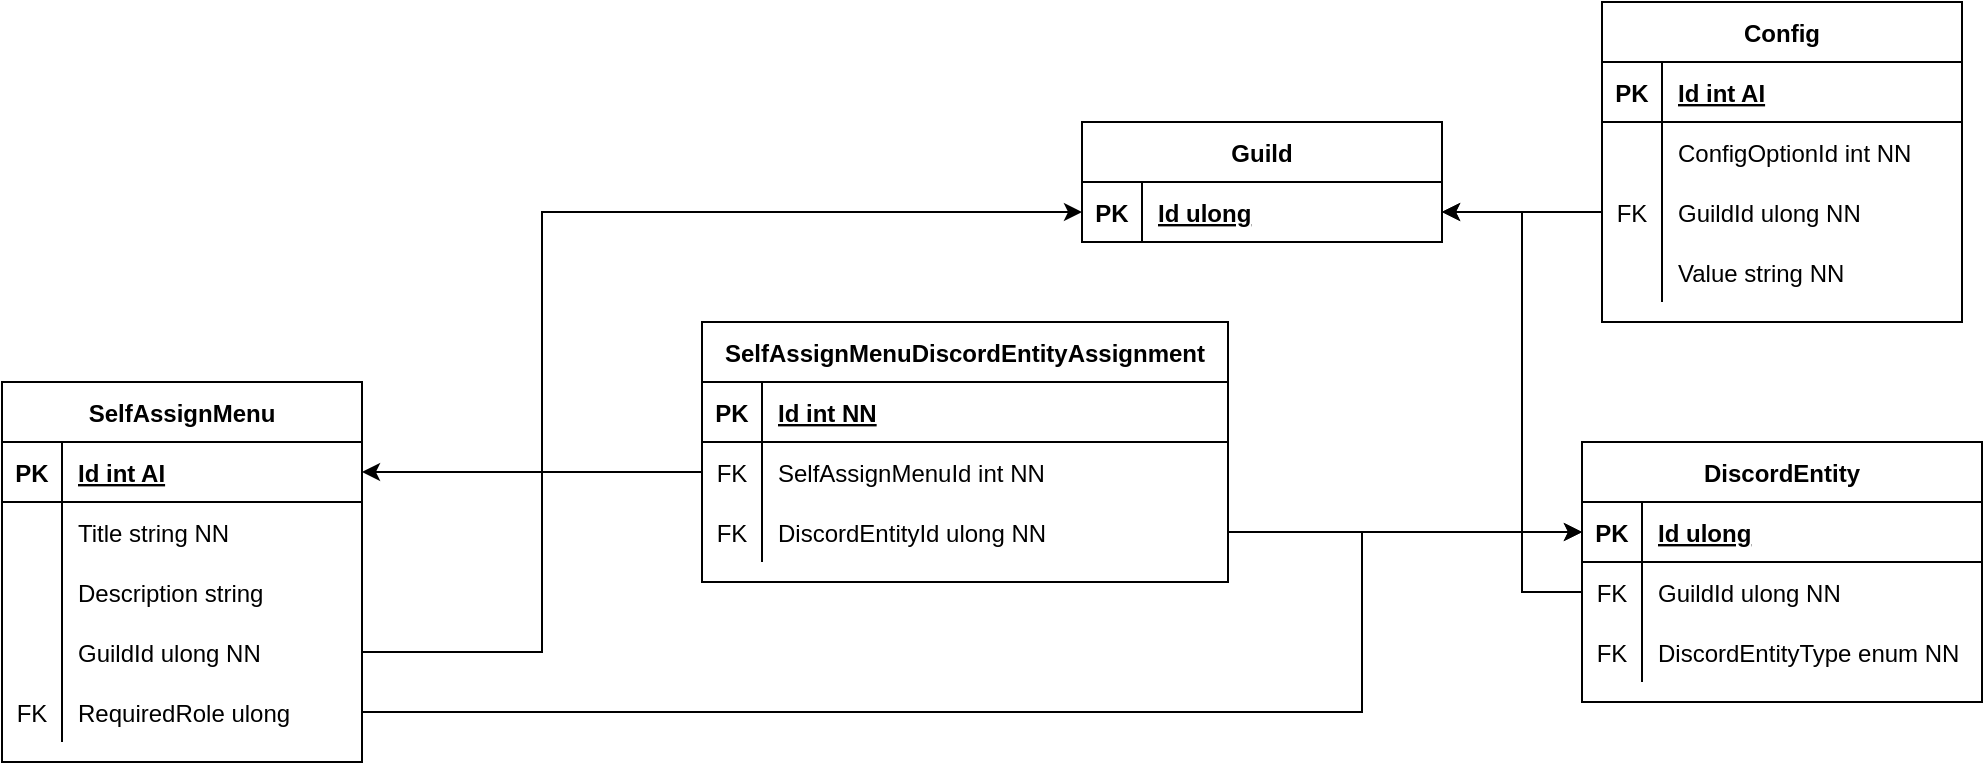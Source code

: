 <mxfile version="17.4.2" type="device"><diagram id="PxPILi505xvLM3nMYWuL" name="Page-1"><mxGraphModel dx="2381" dy="1190" grid="1" gridSize="10" guides="1" tooltips="1" connect="1" arrows="1" fold="1" page="1" pageScale="1" pageWidth="827" pageHeight="1169" math="0" shadow="0"><root><mxCell id="0"/><mxCell id="1" parent="0"/><mxCell id="9kSIPz4FLPbEJWa8mITh-1" value="Guild" style="shape=table;startSize=30;container=1;collapsible=1;childLayout=tableLayout;fixedRows=1;rowLines=0;fontStyle=1;align=center;resizeLast=1;" parent="1" vertex="1"><mxGeometry x="80" y="280" width="180" height="60" as="geometry"/></mxCell><mxCell id="9kSIPz4FLPbEJWa8mITh-2" value="" style="shape=partialRectangle;collapsible=0;dropTarget=0;pointerEvents=0;fillColor=none;top=0;left=0;bottom=1;right=0;points=[[0,0.5],[1,0.5]];portConstraint=eastwest;" parent="9kSIPz4FLPbEJWa8mITh-1" vertex="1"><mxGeometry y="30" width="180" height="30" as="geometry"/></mxCell><mxCell id="9kSIPz4FLPbEJWa8mITh-3" value="PK" style="shape=partialRectangle;connectable=0;fillColor=none;top=0;left=0;bottom=0;right=0;fontStyle=1;overflow=hidden;" parent="9kSIPz4FLPbEJWa8mITh-2" vertex="1"><mxGeometry width="30" height="30" as="geometry"><mxRectangle width="30" height="30" as="alternateBounds"/></mxGeometry></mxCell><mxCell id="9kSIPz4FLPbEJWa8mITh-4" value="Id ulong" style="shape=partialRectangle;connectable=0;fillColor=none;top=0;left=0;bottom=0;right=0;align=left;spacingLeft=6;fontStyle=5;overflow=hidden;" parent="9kSIPz4FLPbEJWa8mITh-2" vertex="1"><mxGeometry x="30" width="150" height="30" as="geometry"><mxRectangle width="150" height="30" as="alternateBounds"/></mxGeometry></mxCell><mxCell id="9kSIPz4FLPbEJWa8mITh-14" value="Config" style="shape=table;startSize=30;container=1;collapsible=1;childLayout=tableLayout;fixedRows=1;rowLines=0;fontStyle=1;align=center;resizeLast=1;" parent="1" vertex="1"><mxGeometry x="340" y="220" width="180" height="160" as="geometry"/></mxCell><mxCell id="9kSIPz4FLPbEJWa8mITh-15" value="" style="shape=partialRectangle;collapsible=0;dropTarget=0;pointerEvents=0;fillColor=none;top=0;left=0;bottom=1;right=0;points=[[0,0.5],[1,0.5]];portConstraint=eastwest;" parent="9kSIPz4FLPbEJWa8mITh-14" vertex="1"><mxGeometry y="30" width="180" height="30" as="geometry"/></mxCell><mxCell id="9kSIPz4FLPbEJWa8mITh-16" value="PK" style="shape=partialRectangle;connectable=0;fillColor=none;top=0;left=0;bottom=0;right=0;fontStyle=1;overflow=hidden;" parent="9kSIPz4FLPbEJWa8mITh-15" vertex="1"><mxGeometry width="30" height="30" as="geometry"><mxRectangle width="30" height="30" as="alternateBounds"/></mxGeometry></mxCell><mxCell id="9kSIPz4FLPbEJWa8mITh-17" value="Id int AI" style="shape=partialRectangle;connectable=0;fillColor=none;top=0;left=0;bottom=0;right=0;align=left;spacingLeft=6;fontStyle=5;overflow=hidden;" parent="9kSIPz4FLPbEJWa8mITh-15" vertex="1"><mxGeometry x="30" width="150" height="30" as="geometry"><mxRectangle width="150" height="30" as="alternateBounds"/></mxGeometry></mxCell><mxCell id="9kSIPz4FLPbEJWa8mITh-18" value="" style="shape=partialRectangle;collapsible=0;dropTarget=0;pointerEvents=0;fillColor=none;top=0;left=0;bottom=0;right=0;points=[[0,0.5],[1,0.5]];portConstraint=eastwest;" parent="9kSIPz4FLPbEJWa8mITh-14" vertex="1"><mxGeometry y="60" width="180" height="30" as="geometry"/></mxCell><mxCell id="9kSIPz4FLPbEJWa8mITh-19" value="" style="shape=partialRectangle;connectable=0;fillColor=none;top=0;left=0;bottom=0;right=0;editable=1;overflow=hidden;" parent="9kSIPz4FLPbEJWa8mITh-18" vertex="1"><mxGeometry width="30" height="30" as="geometry"><mxRectangle width="30" height="30" as="alternateBounds"/></mxGeometry></mxCell><mxCell id="9kSIPz4FLPbEJWa8mITh-20" value="ConfigOptionId int NN" style="shape=partialRectangle;connectable=0;fillColor=none;top=0;left=0;bottom=0;right=0;align=left;spacingLeft=6;overflow=hidden;" parent="9kSIPz4FLPbEJWa8mITh-18" vertex="1"><mxGeometry x="30" width="150" height="30" as="geometry"><mxRectangle width="150" height="30" as="alternateBounds"/></mxGeometry></mxCell><mxCell id="9kSIPz4FLPbEJWa8mITh-21" value="" style="shape=partialRectangle;collapsible=0;dropTarget=0;pointerEvents=0;fillColor=none;top=0;left=0;bottom=0;right=0;points=[[0,0.5],[1,0.5]];portConstraint=eastwest;" parent="9kSIPz4FLPbEJWa8mITh-14" vertex="1"><mxGeometry y="90" width="180" height="30" as="geometry"/></mxCell><mxCell id="9kSIPz4FLPbEJWa8mITh-22" value="FK" style="shape=partialRectangle;connectable=0;fillColor=none;top=0;left=0;bottom=0;right=0;editable=1;overflow=hidden;" parent="9kSIPz4FLPbEJWa8mITh-21" vertex="1"><mxGeometry width="30" height="30" as="geometry"><mxRectangle width="30" height="30" as="alternateBounds"/></mxGeometry></mxCell><mxCell id="9kSIPz4FLPbEJWa8mITh-23" value="GuildId ulong NN" style="shape=partialRectangle;connectable=0;fillColor=none;top=0;left=0;bottom=0;right=0;align=left;spacingLeft=6;overflow=hidden;" parent="9kSIPz4FLPbEJWa8mITh-21" vertex="1"><mxGeometry x="30" width="150" height="30" as="geometry"><mxRectangle width="150" height="30" as="alternateBounds"/></mxGeometry></mxCell><mxCell id="9kSIPz4FLPbEJWa8mITh-24" value="" style="shape=partialRectangle;collapsible=0;dropTarget=0;pointerEvents=0;fillColor=none;top=0;left=0;bottom=0;right=0;points=[[0,0.5],[1,0.5]];portConstraint=eastwest;" parent="9kSIPz4FLPbEJWa8mITh-14" vertex="1"><mxGeometry y="120" width="180" height="30" as="geometry"/></mxCell><mxCell id="9kSIPz4FLPbEJWa8mITh-25" value="" style="shape=partialRectangle;connectable=0;fillColor=none;top=0;left=0;bottom=0;right=0;editable=1;overflow=hidden;" parent="9kSIPz4FLPbEJWa8mITh-24" vertex="1"><mxGeometry width="30" height="30" as="geometry"><mxRectangle width="30" height="30" as="alternateBounds"/></mxGeometry></mxCell><mxCell id="9kSIPz4FLPbEJWa8mITh-26" value="Value string NN" style="shape=partialRectangle;connectable=0;fillColor=none;top=0;left=0;bottom=0;right=0;align=left;spacingLeft=6;overflow=hidden;" parent="9kSIPz4FLPbEJWa8mITh-24" vertex="1"><mxGeometry x="30" width="150" height="30" as="geometry"><mxRectangle width="150" height="30" as="alternateBounds"/></mxGeometry></mxCell><mxCell id="9kSIPz4FLPbEJWa8mITh-27" style="edgeStyle=orthogonalEdgeStyle;rounded=0;orthogonalLoop=1;jettySize=auto;html=1;exitX=0;exitY=0.5;exitDx=0;exitDy=0;" parent="1" source="9kSIPz4FLPbEJWa8mITh-21" target="9kSIPz4FLPbEJWa8mITh-2" edge="1"><mxGeometry relative="1" as="geometry"/></mxCell><mxCell id="9kSIPz4FLPbEJWa8mITh-49" value="DiscordEntity" style="shape=table;startSize=30;container=1;collapsible=1;childLayout=tableLayout;fixedRows=1;rowLines=0;fontStyle=1;align=center;resizeLast=1;" parent="1" vertex="1"><mxGeometry x="330" y="440" width="200" height="130" as="geometry"/></mxCell><mxCell id="9kSIPz4FLPbEJWa8mITh-50" value="" style="shape=partialRectangle;collapsible=0;dropTarget=0;pointerEvents=0;fillColor=none;top=0;left=0;bottom=1;right=0;points=[[0,0.5],[1,0.5]];portConstraint=eastwest;" parent="9kSIPz4FLPbEJWa8mITh-49" vertex="1"><mxGeometry y="30" width="200" height="30" as="geometry"/></mxCell><mxCell id="9kSIPz4FLPbEJWa8mITh-51" value="PK" style="shape=partialRectangle;connectable=0;fillColor=none;top=0;left=0;bottom=0;right=0;fontStyle=1;overflow=hidden;" parent="9kSIPz4FLPbEJWa8mITh-50" vertex="1"><mxGeometry width="30" height="30" as="geometry"><mxRectangle width="30" height="30" as="alternateBounds"/></mxGeometry></mxCell><mxCell id="9kSIPz4FLPbEJWa8mITh-52" value="Id ulong" style="shape=partialRectangle;connectable=0;fillColor=none;top=0;left=0;bottom=0;right=0;align=left;spacingLeft=6;fontStyle=5;overflow=hidden;" parent="9kSIPz4FLPbEJWa8mITh-50" vertex="1"><mxGeometry x="30" width="170" height="30" as="geometry"><mxRectangle width="170" height="30" as="alternateBounds"/></mxGeometry></mxCell><mxCell id="9kSIPz4FLPbEJWa8mITh-53" value="" style="shape=partialRectangle;collapsible=0;dropTarget=0;pointerEvents=0;fillColor=none;top=0;left=0;bottom=0;right=0;points=[[0,0.5],[1,0.5]];portConstraint=eastwest;" parent="9kSIPz4FLPbEJWa8mITh-49" vertex="1"><mxGeometry y="60" width="200" height="30" as="geometry"/></mxCell><mxCell id="9kSIPz4FLPbEJWa8mITh-54" value="FK" style="shape=partialRectangle;connectable=0;fillColor=none;top=0;left=0;bottom=0;right=0;editable=1;overflow=hidden;" parent="9kSIPz4FLPbEJWa8mITh-53" vertex="1"><mxGeometry width="30" height="30" as="geometry"><mxRectangle width="30" height="30" as="alternateBounds"/></mxGeometry></mxCell><mxCell id="9kSIPz4FLPbEJWa8mITh-55" value="GuildId ulong NN" style="shape=partialRectangle;connectable=0;fillColor=none;top=0;left=0;bottom=0;right=0;align=left;spacingLeft=6;overflow=hidden;" parent="9kSIPz4FLPbEJWa8mITh-53" vertex="1"><mxGeometry x="30" width="170" height="30" as="geometry"><mxRectangle width="170" height="30" as="alternateBounds"/></mxGeometry></mxCell><mxCell id="9kSIPz4FLPbEJWa8mITh-153" value="" style="shape=partialRectangle;collapsible=0;dropTarget=0;pointerEvents=0;fillColor=none;top=0;left=0;bottom=0;right=0;points=[[0,0.5],[1,0.5]];portConstraint=eastwest;" parent="9kSIPz4FLPbEJWa8mITh-49" vertex="1"><mxGeometry y="90" width="200" height="30" as="geometry"/></mxCell><mxCell id="9kSIPz4FLPbEJWa8mITh-154" value="FK" style="shape=partialRectangle;connectable=0;fillColor=none;top=0;left=0;bottom=0;right=0;editable=1;overflow=hidden;" parent="9kSIPz4FLPbEJWa8mITh-153" vertex="1"><mxGeometry width="30" height="30" as="geometry"><mxRectangle width="30" height="30" as="alternateBounds"/></mxGeometry></mxCell><mxCell id="9kSIPz4FLPbEJWa8mITh-155" value="DiscordEntityType enum NN" style="shape=partialRectangle;connectable=0;fillColor=none;top=0;left=0;bottom=0;right=0;align=left;spacingLeft=6;overflow=hidden;" parent="9kSIPz4FLPbEJWa8mITh-153" vertex="1"><mxGeometry x="30" width="170" height="30" as="geometry"><mxRectangle width="170" height="30" as="alternateBounds"/></mxGeometry></mxCell><mxCell id="9kSIPz4FLPbEJWa8mITh-62" style="edgeStyle=orthogonalEdgeStyle;rounded=0;orthogonalLoop=1;jettySize=auto;html=1;exitX=0;exitY=0.5;exitDx=0;exitDy=0;" parent="1" source="9kSIPz4FLPbEJWa8mITh-53" target="9kSIPz4FLPbEJWa8mITh-2" edge="1"><mxGeometry relative="1" as="geometry"><Array as="points"><mxPoint x="300" y="515"/><mxPoint x="300" y="325"/></Array></mxGeometry></mxCell><mxCell id="9kSIPz4FLPbEJWa8mITh-63" value="SelfAssignMenu" style="shape=table;startSize=30;container=1;collapsible=1;childLayout=tableLayout;fixedRows=1;rowLines=0;fontStyle=1;align=center;resizeLast=1;" parent="1" vertex="1"><mxGeometry x="-460" y="410" width="180" height="190" as="geometry"/></mxCell><mxCell id="9kSIPz4FLPbEJWa8mITh-64" value="" style="shape=partialRectangle;collapsible=0;dropTarget=0;pointerEvents=0;fillColor=none;top=0;left=0;bottom=1;right=0;points=[[0,0.5],[1,0.5]];portConstraint=eastwest;" parent="9kSIPz4FLPbEJWa8mITh-63" vertex="1"><mxGeometry y="30" width="180" height="30" as="geometry"/></mxCell><mxCell id="9kSIPz4FLPbEJWa8mITh-65" value="PK" style="shape=partialRectangle;connectable=0;fillColor=none;top=0;left=0;bottom=0;right=0;fontStyle=1;overflow=hidden;" parent="9kSIPz4FLPbEJWa8mITh-64" vertex="1"><mxGeometry width="30" height="30" as="geometry"><mxRectangle width="30" height="30" as="alternateBounds"/></mxGeometry></mxCell><mxCell id="9kSIPz4FLPbEJWa8mITh-66" value="Id int AI" style="shape=partialRectangle;connectable=0;fillColor=none;top=0;left=0;bottom=0;right=0;align=left;spacingLeft=6;fontStyle=5;overflow=hidden;" parent="9kSIPz4FLPbEJWa8mITh-64" vertex="1"><mxGeometry x="30" width="150" height="30" as="geometry"><mxRectangle width="150" height="30" as="alternateBounds"/></mxGeometry></mxCell><mxCell id="9kSIPz4FLPbEJWa8mITh-67" value="" style="shape=partialRectangle;collapsible=0;dropTarget=0;pointerEvents=0;fillColor=none;top=0;left=0;bottom=0;right=0;points=[[0,0.5],[1,0.5]];portConstraint=eastwest;" parent="9kSIPz4FLPbEJWa8mITh-63" vertex="1"><mxGeometry y="60" width="180" height="30" as="geometry"/></mxCell><mxCell id="9kSIPz4FLPbEJWa8mITh-68" value="" style="shape=partialRectangle;connectable=0;fillColor=none;top=0;left=0;bottom=0;right=0;editable=1;overflow=hidden;" parent="9kSIPz4FLPbEJWa8mITh-67" vertex="1"><mxGeometry width="30" height="30" as="geometry"><mxRectangle width="30" height="30" as="alternateBounds"/></mxGeometry></mxCell><mxCell id="9kSIPz4FLPbEJWa8mITh-69" value="Title string NN" style="shape=partialRectangle;connectable=0;fillColor=none;top=0;left=0;bottom=0;right=0;align=left;spacingLeft=6;overflow=hidden;" parent="9kSIPz4FLPbEJWa8mITh-67" vertex="1"><mxGeometry x="30" width="150" height="30" as="geometry"><mxRectangle width="150" height="30" as="alternateBounds"/></mxGeometry></mxCell><mxCell id="9kSIPz4FLPbEJWa8mITh-70" value="" style="shape=partialRectangle;collapsible=0;dropTarget=0;pointerEvents=0;fillColor=none;top=0;left=0;bottom=0;right=0;points=[[0,0.5],[1,0.5]];portConstraint=eastwest;" parent="9kSIPz4FLPbEJWa8mITh-63" vertex="1"><mxGeometry y="90" width="180" height="30" as="geometry"/></mxCell><mxCell id="9kSIPz4FLPbEJWa8mITh-71" value="" style="shape=partialRectangle;connectable=0;fillColor=none;top=0;left=0;bottom=0;right=0;editable=1;overflow=hidden;" parent="9kSIPz4FLPbEJWa8mITh-70" vertex="1"><mxGeometry width="30" height="30" as="geometry"><mxRectangle width="30" height="30" as="alternateBounds"/></mxGeometry></mxCell><mxCell id="9kSIPz4FLPbEJWa8mITh-72" value="Description string" style="shape=partialRectangle;connectable=0;fillColor=none;top=0;left=0;bottom=0;right=0;align=left;spacingLeft=6;overflow=hidden;" parent="9kSIPz4FLPbEJWa8mITh-70" vertex="1"><mxGeometry x="30" width="150" height="30" as="geometry"><mxRectangle width="150" height="30" as="alternateBounds"/></mxGeometry></mxCell><mxCell id="2_1SlljReXt91z5beDIJ-4" value="" style="shape=partialRectangle;collapsible=0;dropTarget=0;pointerEvents=0;fillColor=none;top=0;left=0;bottom=0;right=0;points=[[0,0.5],[1,0.5]];portConstraint=eastwest;" vertex="1" parent="9kSIPz4FLPbEJWa8mITh-63"><mxGeometry y="120" width="180" height="30" as="geometry"/></mxCell><mxCell id="2_1SlljReXt91z5beDIJ-5" value="" style="shape=partialRectangle;connectable=0;fillColor=none;top=0;left=0;bottom=0;right=0;editable=1;overflow=hidden;" vertex="1" parent="2_1SlljReXt91z5beDIJ-4"><mxGeometry width="30" height="30" as="geometry"><mxRectangle width="30" height="30" as="alternateBounds"/></mxGeometry></mxCell><mxCell id="2_1SlljReXt91z5beDIJ-6" value="GuildId ulong NN" style="shape=partialRectangle;connectable=0;fillColor=none;top=0;left=0;bottom=0;right=0;align=left;spacingLeft=6;overflow=hidden;" vertex="1" parent="2_1SlljReXt91z5beDIJ-4"><mxGeometry x="30" width="150" height="30" as="geometry"><mxRectangle width="150" height="30" as="alternateBounds"/></mxGeometry></mxCell><mxCell id="9kSIPz4FLPbEJWa8mITh-73" value="" style="shape=partialRectangle;collapsible=0;dropTarget=0;pointerEvents=0;fillColor=none;top=0;left=0;bottom=0;right=0;points=[[0,0.5],[1,0.5]];portConstraint=eastwest;" parent="9kSIPz4FLPbEJWa8mITh-63" vertex="1"><mxGeometry y="150" width="180" height="30" as="geometry"/></mxCell><mxCell id="9kSIPz4FLPbEJWa8mITh-74" value="FK" style="shape=partialRectangle;connectable=0;fillColor=none;top=0;left=0;bottom=0;right=0;editable=1;overflow=hidden;" parent="9kSIPz4FLPbEJWa8mITh-73" vertex="1"><mxGeometry width="30" height="30" as="geometry"><mxRectangle width="30" height="30" as="alternateBounds"/></mxGeometry></mxCell><mxCell id="9kSIPz4FLPbEJWa8mITh-75" value="RequiredRole ulong" style="shape=partialRectangle;connectable=0;fillColor=none;top=0;left=0;bottom=0;right=0;align=left;spacingLeft=6;overflow=hidden;" parent="9kSIPz4FLPbEJWa8mITh-73" vertex="1"><mxGeometry x="30" width="150" height="30" as="geometry"><mxRectangle width="150" height="30" as="alternateBounds"/></mxGeometry></mxCell><mxCell id="9kSIPz4FLPbEJWa8mITh-77" value="SelfAssignMenuDiscordEntityAssignment" style="shape=table;startSize=30;container=1;collapsible=1;childLayout=tableLayout;fixedRows=1;rowLines=0;fontStyle=1;align=center;resizeLast=1;" parent="1" vertex="1"><mxGeometry x="-110" y="380" width="263" height="130" as="geometry"/></mxCell><mxCell id="9kSIPz4FLPbEJWa8mITh-78" value="" style="shape=partialRectangle;collapsible=0;dropTarget=0;pointerEvents=0;fillColor=none;top=0;left=0;bottom=1;right=0;points=[[0,0.5],[1,0.5]];portConstraint=eastwest;" parent="9kSIPz4FLPbEJWa8mITh-77" vertex="1"><mxGeometry y="30" width="263" height="30" as="geometry"/></mxCell><mxCell id="9kSIPz4FLPbEJWa8mITh-79" value="PK" style="shape=partialRectangle;connectable=0;fillColor=none;top=0;left=0;bottom=0;right=0;fontStyle=1;overflow=hidden;" parent="9kSIPz4FLPbEJWa8mITh-78" vertex="1"><mxGeometry width="30" height="30" as="geometry"><mxRectangle width="30" height="30" as="alternateBounds"/></mxGeometry></mxCell><mxCell id="9kSIPz4FLPbEJWa8mITh-80" value="Id int NN" style="shape=partialRectangle;connectable=0;fillColor=none;top=0;left=0;bottom=0;right=0;align=left;spacingLeft=6;fontStyle=5;overflow=hidden;" parent="9kSIPz4FLPbEJWa8mITh-78" vertex="1"><mxGeometry x="30" width="233" height="30" as="geometry"><mxRectangle width="233" height="30" as="alternateBounds"/></mxGeometry></mxCell><mxCell id="9kSIPz4FLPbEJWa8mITh-81" value="" style="shape=partialRectangle;collapsible=0;dropTarget=0;pointerEvents=0;fillColor=none;top=0;left=0;bottom=0;right=0;points=[[0,0.5],[1,0.5]];portConstraint=eastwest;" parent="9kSIPz4FLPbEJWa8mITh-77" vertex="1"><mxGeometry y="60" width="263" height="30" as="geometry"/></mxCell><mxCell id="9kSIPz4FLPbEJWa8mITh-82" value="FK" style="shape=partialRectangle;connectable=0;fillColor=none;top=0;left=0;bottom=0;right=0;editable=1;overflow=hidden;" parent="9kSIPz4FLPbEJWa8mITh-81" vertex="1"><mxGeometry width="30" height="30" as="geometry"><mxRectangle width="30" height="30" as="alternateBounds"/></mxGeometry></mxCell><mxCell id="9kSIPz4FLPbEJWa8mITh-83" value="SelfAssignMenuId int NN" style="shape=partialRectangle;connectable=0;fillColor=none;top=0;left=0;bottom=0;right=0;align=left;spacingLeft=6;overflow=hidden;" parent="9kSIPz4FLPbEJWa8mITh-81" vertex="1"><mxGeometry x="30" width="233" height="30" as="geometry"><mxRectangle width="233" height="30" as="alternateBounds"/></mxGeometry></mxCell><mxCell id="9kSIPz4FLPbEJWa8mITh-84" value="" style="shape=partialRectangle;collapsible=0;dropTarget=0;pointerEvents=0;fillColor=none;top=0;left=0;bottom=0;right=0;points=[[0,0.5],[1,0.5]];portConstraint=eastwest;" parent="9kSIPz4FLPbEJWa8mITh-77" vertex="1"><mxGeometry y="90" width="263" height="30" as="geometry"/></mxCell><mxCell id="9kSIPz4FLPbEJWa8mITh-85" value="FK" style="shape=partialRectangle;connectable=0;fillColor=none;top=0;left=0;bottom=0;right=0;editable=1;overflow=hidden;" parent="9kSIPz4FLPbEJWa8mITh-84" vertex="1"><mxGeometry width="30" height="30" as="geometry"><mxRectangle width="30" height="30" as="alternateBounds"/></mxGeometry></mxCell><mxCell id="9kSIPz4FLPbEJWa8mITh-86" value="DiscordEntityId ulong NN" style="shape=partialRectangle;connectable=0;fillColor=none;top=0;left=0;bottom=0;right=0;align=left;spacingLeft=6;overflow=hidden;" parent="9kSIPz4FLPbEJWa8mITh-84" vertex="1"><mxGeometry x="30" width="233" height="30" as="geometry"><mxRectangle width="233" height="30" as="alternateBounds"/></mxGeometry></mxCell><mxCell id="2_1SlljReXt91z5beDIJ-1" style="edgeStyle=orthogonalEdgeStyle;rounded=0;orthogonalLoop=1;jettySize=auto;html=1;exitX=1;exitY=0.5;exitDx=0;exitDy=0;" edge="1" parent="1" source="9kSIPz4FLPbEJWa8mITh-84" target="9kSIPz4FLPbEJWa8mITh-50"><mxGeometry relative="1" as="geometry"/></mxCell><mxCell id="2_1SlljReXt91z5beDIJ-3" style="edgeStyle=orthogonalEdgeStyle;rounded=0;orthogonalLoop=1;jettySize=auto;html=1;exitX=0;exitY=0.5;exitDx=0;exitDy=0;entryX=1;entryY=0.5;entryDx=0;entryDy=0;" edge="1" parent="1" source="9kSIPz4FLPbEJWa8mITh-81" target="9kSIPz4FLPbEJWa8mITh-64"><mxGeometry relative="1" as="geometry"/></mxCell><mxCell id="2_1SlljReXt91z5beDIJ-7" style="edgeStyle=orthogonalEdgeStyle;rounded=0;orthogonalLoop=1;jettySize=auto;html=1;exitX=1;exitY=0.5;exitDx=0;exitDy=0;" edge="1" parent="1" source="9kSIPz4FLPbEJWa8mITh-73" target="9kSIPz4FLPbEJWa8mITh-50"><mxGeometry relative="1" as="geometry"><Array as="points"><mxPoint x="220" y="575"/><mxPoint x="220" y="485"/></Array></mxGeometry></mxCell><mxCell id="2_1SlljReXt91z5beDIJ-8" style="edgeStyle=orthogonalEdgeStyle;rounded=0;orthogonalLoop=1;jettySize=auto;html=1;exitX=1;exitY=0.5;exitDx=0;exitDy=0;entryX=0;entryY=0.5;entryDx=0;entryDy=0;" edge="1" parent="1" source="2_1SlljReXt91z5beDIJ-4" target="9kSIPz4FLPbEJWa8mITh-2"><mxGeometry relative="1" as="geometry"><Array as="points"><mxPoint x="-190" y="545"/><mxPoint x="-190" y="325"/></Array></mxGeometry></mxCell></root></mxGraphModel></diagram></mxfile>